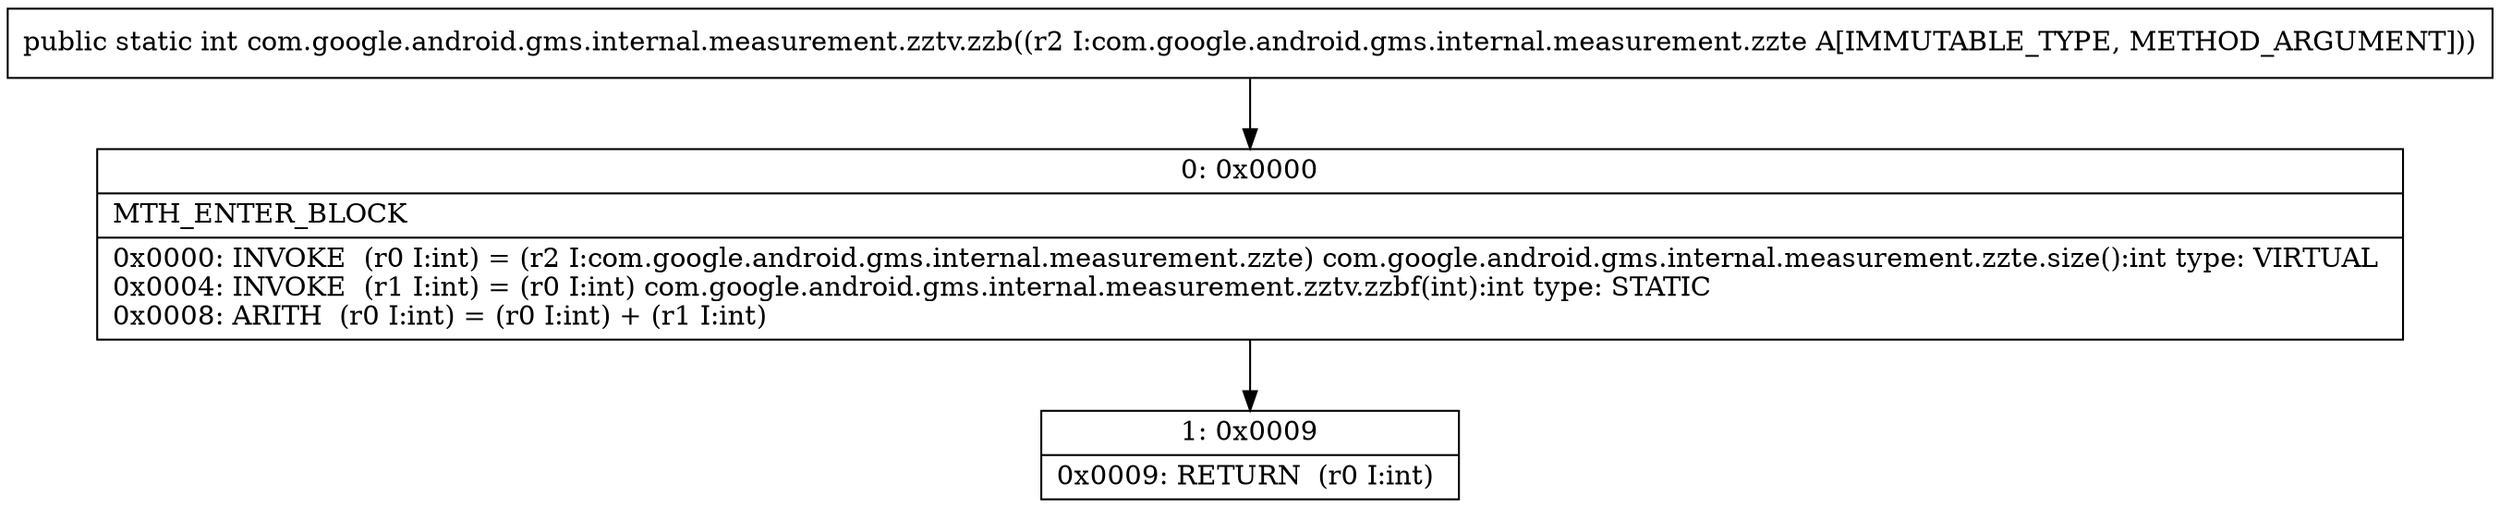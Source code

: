 digraph "CFG forcom.google.android.gms.internal.measurement.zztv.zzb(Lcom\/google\/android\/gms\/internal\/measurement\/zzte;)I" {
Node_0 [shape=record,label="{0\:\ 0x0000|MTH_ENTER_BLOCK\l|0x0000: INVOKE  (r0 I:int) = (r2 I:com.google.android.gms.internal.measurement.zzte) com.google.android.gms.internal.measurement.zzte.size():int type: VIRTUAL \l0x0004: INVOKE  (r1 I:int) = (r0 I:int) com.google.android.gms.internal.measurement.zztv.zzbf(int):int type: STATIC \l0x0008: ARITH  (r0 I:int) = (r0 I:int) + (r1 I:int) \l}"];
Node_1 [shape=record,label="{1\:\ 0x0009|0x0009: RETURN  (r0 I:int) \l}"];
MethodNode[shape=record,label="{public static int com.google.android.gms.internal.measurement.zztv.zzb((r2 I:com.google.android.gms.internal.measurement.zzte A[IMMUTABLE_TYPE, METHOD_ARGUMENT])) }"];
MethodNode -> Node_0;
Node_0 -> Node_1;
}

